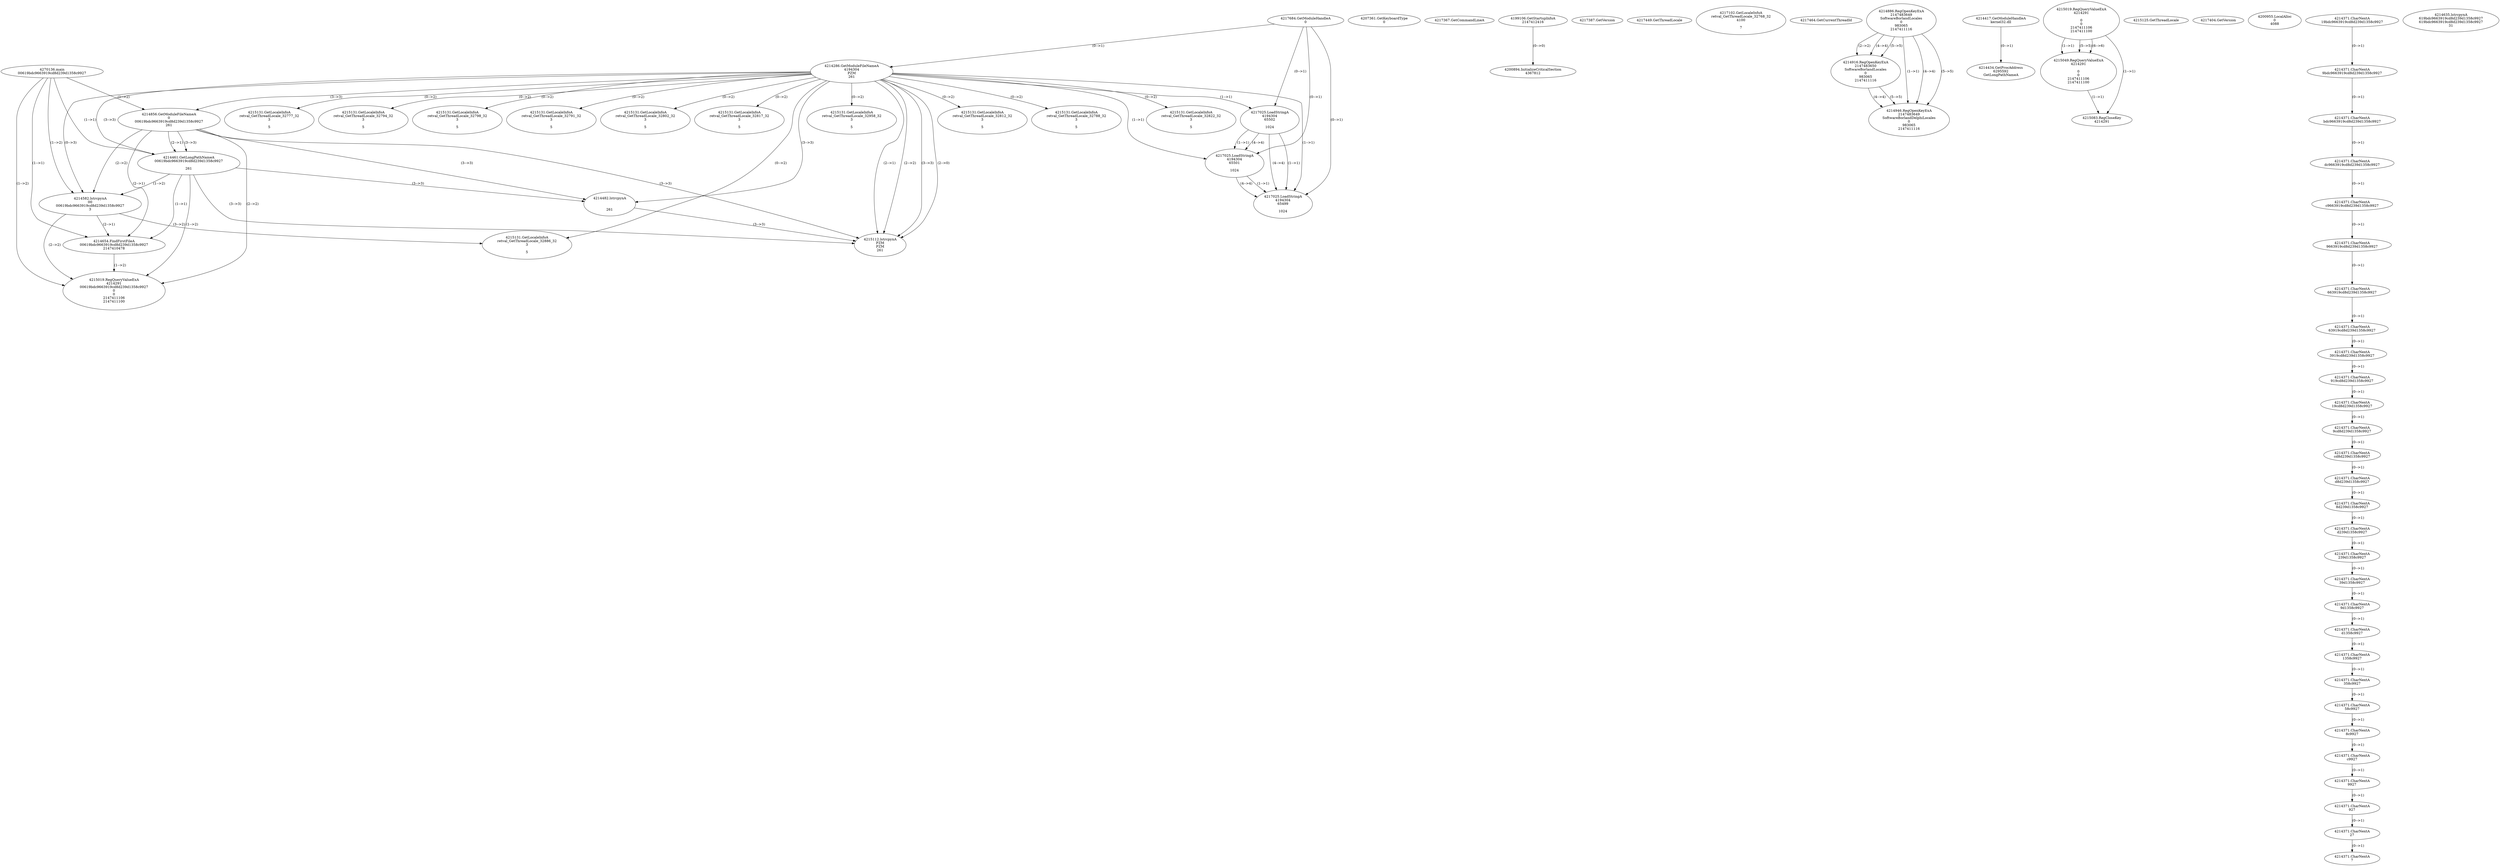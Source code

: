 // Global SCDG with merge call
digraph {
	0 [label="4270136.main
00619bdc9663919cd8d239d1358c9927"]
	1 [label="4217684.GetModuleHandleA
0"]
	2 [label="4207361.GetKeyboardType
0"]
	3 [label="4217367.GetCommandLineA
"]
	4 [label="4199106.GetStartupInfoA
2147412416"]
	5 [label="4217387.GetVersion
"]
	6 [label="4217449.GetThreadLocale
"]
	7 [label="4217102.GetLocaleInfoA
retval_GetThreadLocale_32768_32
4100

7"]
	8 [label="4217464.GetCurrentThreadId
"]
	9 [label="4214286.GetModuleFileNameA
4194304
PZM
261"]
	1 -> 9 [label="(0-->1)"]
	10 [label="4214856.GetModuleFileNameA
0
00619bdc9663919cd8d239d1358c9927
261"]
	0 -> 10 [label="(1-->2)"]
	9 -> 10 [label="(3-->3)"]
	11 [label="4214886.RegOpenKeyExA
2147483649
Software\Borland\Locales
0
983065
2147411116"]
	12 [label="4214916.RegOpenKeyExA
2147483650
Software\Borland\Locales
0
983065
2147411116"]
	11 -> 12 [label="(2-->2)"]
	11 -> 12 [label="(4-->4)"]
	11 -> 12 [label="(5-->5)"]
	13 [label="4214417.GetModuleHandleA
kernel32.dll"]
	14 [label="4214434.GetProcAddress
6295592
GetLongPathNameA"]
	13 -> 14 [label="(0-->1)"]
	15 [label="4214461.GetLongPathNameA
00619bdc9663919cd8d239d1358c9927

261"]
	0 -> 15 [label="(1-->1)"]
	10 -> 15 [label="(2-->1)"]
	9 -> 15 [label="(3-->3)"]
	10 -> 15 [label="(3-->3)"]
	16 [label="4214482.lstrcpynA


261"]
	9 -> 16 [label="(3-->3)"]
	10 -> 16 [label="(3-->3)"]
	15 -> 16 [label="(3-->3)"]
	17 [label="4215019.RegQueryValueExA
4214291

0
0
2147411106
2147411100"]
	18 [label="4215049.RegQueryValueExA
4214291

0
0
2147411106
2147411100"]
	17 -> 18 [label="(1-->1)"]
	17 -> 18 [label="(5-->5)"]
	17 -> 18 [label="(6-->6)"]
	19 [label="4215083.RegCloseKey
4214291"]
	17 -> 19 [label="(1-->1)"]
	18 -> 19 [label="(1-->1)"]
	20 [label="4215112.lstrcpynA
PZM
PZM
261"]
	9 -> 20 [label="(2-->1)"]
	9 -> 20 [label="(2-->2)"]
	9 -> 20 [label="(3-->3)"]
	10 -> 20 [label="(3-->3)"]
	15 -> 20 [label="(3-->3)"]
	16 -> 20 [label="(3-->3)"]
	9 -> 20 [label="(2-->0)"]
	21 [label="4215125.GetThreadLocale
"]
	22 [label="4215131.GetLocaleInfoA
retval_GetThreadLocale_32958_32
3

5"]
	9 -> 22 [label="(0-->2)"]
	23 [label="4217404.GetVersion
"]
	24 [label="4214946.RegOpenKeyExA
2147483649
Software\Borland\Delphi\Locales
0
983065
2147411116"]
	11 -> 24 [label="(1-->1)"]
	11 -> 24 [label="(4-->4)"]
	12 -> 24 [label="(4-->4)"]
	11 -> 24 [label="(5-->5)"]
	12 -> 24 [label="(5-->5)"]
	25 [label="4215131.GetLocaleInfoA
retval_GetThreadLocale_32812_32
3

5"]
	9 -> 25 [label="(0-->2)"]
	26 [label="4217025.LoadStringA
4194304
65502

1024"]
	1 -> 26 [label="(0-->1)"]
	9 -> 26 [label="(1-->1)"]
	27 [label="4215131.GetLocaleInfoA
retval_GetThreadLocale_32788_32
3

5"]
	9 -> 27 [label="(0-->2)"]
	28 [label="4200894.InitializeCriticalSection
4367812"]
	4 -> 28 [label="(0-->0)"]
	29 [label="4200955.LocalAlloc
0
4088"]
	30 [label="4217025.LoadStringA
4194304
65501

1024"]
	1 -> 30 [label="(0-->1)"]
	9 -> 30 [label="(1-->1)"]
	26 -> 30 [label="(1-->1)"]
	26 -> 30 [label="(4-->4)"]
	31 [label="4214582.lstrcpynA
00
00619bdc9663919cd8d239d1358c9927
3"]
	0 -> 31 [label="(1-->2)"]
	10 -> 31 [label="(2-->2)"]
	15 -> 31 [label="(1-->2)"]
	9 -> 31 [label="(0-->3)"]
	32 [label="4214371.CharNextA
19bdc9663919cd8d239d1358c9927"]
	33 [label="4214371.CharNextA
9bdc9663919cd8d239d1358c9927"]
	32 -> 33 [label="(0-->1)"]
	34 [label="4214371.CharNextA
bdc9663919cd8d239d1358c9927"]
	33 -> 34 [label="(0-->1)"]
	35 [label="4214371.CharNextA
dc9663919cd8d239d1358c9927"]
	34 -> 35 [label="(0-->1)"]
	36 [label="4214371.CharNextA
c9663919cd8d239d1358c9927"]
	35 -> 36 [label="(0-->1)"]
	37 [label="4214371.CharNextA
9663919cd8d239d1358c9927"]
	36 -> 37 [label="(0-->1)"]
	38 [label="4214371.CharNextA
663919cd8d239d1358c9927"]
	37 -> 38 [label="(0-->1)"]
	39 [label="4214371.CharNextA
63919cd8d239d1358c9927"]
	38 -> 39 [label="(0-->1)"]
	40 [label="4214371.CharNextA
3919cd8d239d1358c9927"]
	39 -> 40 [label="(0-->1)"]
	41 [label="4214371.CharNextA
919cd8d239d1358c9927"]
	40 -> 41 [label="(0-->1)"]
	42 [label="4214371.CharNextA
19cd8d239d1358c9927"]
	41 -> 42 [label="(0-->1)"]
	43 [label="4214371.CharNextA
9cd8d239d1358c9927"]
	42 -> 43 [label="(0-->1)"]
	44 [label="4214371.CharNextA
cd8d239d1358c9927"]
	43 -> 44 [label="(0-->1)"]
	45 [label="4214371.CharNextA
d8d239d1358c9927"]
	44 -> 45 [label="(0-->1)"]
	46 [label="4214371.CharNextA
8d239d1358c9927"]
	45 -> 46 [label="(0-->1)"]
	47 [label="4214371.CharNextA
d239d1358c9927"]
	46 -> 47 [label="(0-->1)"]
	48 [label="4214371.CharNextA
239d1358c9927"]
	47 -> 48 [label="(0-->1)"]
	49 [label="4214371.CharNextA
39d1358c9927"]
	48 -> 49 [label="(0-->1)"]
	50 [label="4214371.CharNextA
9d1358c9927"]
	49 -> 50 [label="(0-->1)"]
	51 [label="4214371.CharNextA
d1358c9927"]
	50 -> 51 [label="(0-->1)"]
	52 [label="4214371.CharNextA
1358c9927"]
	51 -> 52 [label="(0-->1)"]
	53 [label="4214371.CharNextA
358c9927"]
	52 -> 53 [label="(0-->1)"]
	54 [label="4214371.CharNextA
58c9927"]
	53 -> 54 [label="(0-->1)"]
	55 [label="4214371.CharNextA
8c9927"]
	54 -> 55 [label="(0-->1)"]
	56 [label="4214371.CharNextA
c9927"]
	55 -> 56 [label="(0-->1)"]
	57 [label="4214371.CharNextA
9927"]
	56 -> 57 [label="(0-->1)"]
	58 [label="4214371.CharNextA
927"]
	57 -> 58 [label="(0-->1)"]
	59 [label="4214371.CharNextA
27"]
	58 -> 59 [label="(0-->1)"]
	60 [label="4214371.CharNextA
7"]
	59 -> 60 [label="(0-->1)"]
	61 [label="4214635.lstrcpynA
619bdc9663919cd8d239d1358c9927
619bdc9663919cd8d239d1358c9927
31"]
	62 [label="4214654.FindFirstFileA
00619bdc9663919cd8d239d1358c9927
2147410478"]
	0 -> 62 [label="(1-->1)"]
	10 -> 62 [label="(2-->1)"]
	15 -> 62 [label="(1-->1)"]
	31 -> 62 [label="(2-->1)"]
	63 [label="4215019.RegQueryValueExA
4214291
00619bdc9663919cd8d239d1358c9927
0
0
2147411106
2147411100"]
	0 -> 63 [label="(1-->2)"]
	10 -> 63 [label="(2-->2)"]
	15 -> 63 [label="(1-->2)"]
	31 -> 63 [label="(2-->2)"]
	62 -> 63 [label="(1-->2)"]
	64 [label="4215131.GetLocaleInfoA
retval_GetThreadLocale_32886_32
3

5"]
	9 -> 64 [label="(0-->2)"]
	31 -> 64 [label="(3-->2)"]
	65 [label="4215131.GetLocaleInfoA
retval_GetThreadLocale_32822_32
3

5"]
	9 -> 65 [label="(0-->2)"]
	66 [label="4217025.LoadStringA
4194304
65499

1024"]
	1 -> 66 [label="(0-->1)"]
	9 -> 66 [label="(1-->1)"]
	26 -> 66 [label="(1-->1)"]
	30 -> 66 [label="(1-->1)"]
	26 -> 66 [label="(4-->4)"]
	30 -> 66 [label="(4-->4)"]
	67 [label="4215131.GetLocaleInfoA
retval_GetThreadLocale_32777_32
3

5"]
	9 -> 67 [label="(0-->2)"]
	68 [label="4215131.GetLocaleInfoA
retval_GetThreadLocale_32794_32
3

5"]
	9 -> 68 [label="(0-->2)"]
	69 [label="4215131.GetLocaleInfoA
retval_GetThreadLocale_32798_32
3

5"]
	9 -> 69 [label="(0-->2)"]
	70 [label="4215131.GetLocaleInfoA
retval_GetThreadLocale_32791_32
3

5"]
	9 -> 70 [label="(0-->2)"]
	71 [label="4215131.GetLocaleInfoA
retval_GetThreadLocale_32802_32
3

5"]
	9 -> 71 [label="(0-->2)"]
	72 [label="4215131.GetLocaleInfoA
retval_GetThreadLocale_32817_32
3

5"]
	9 -> 72 [label="(0-->2)"]
}
